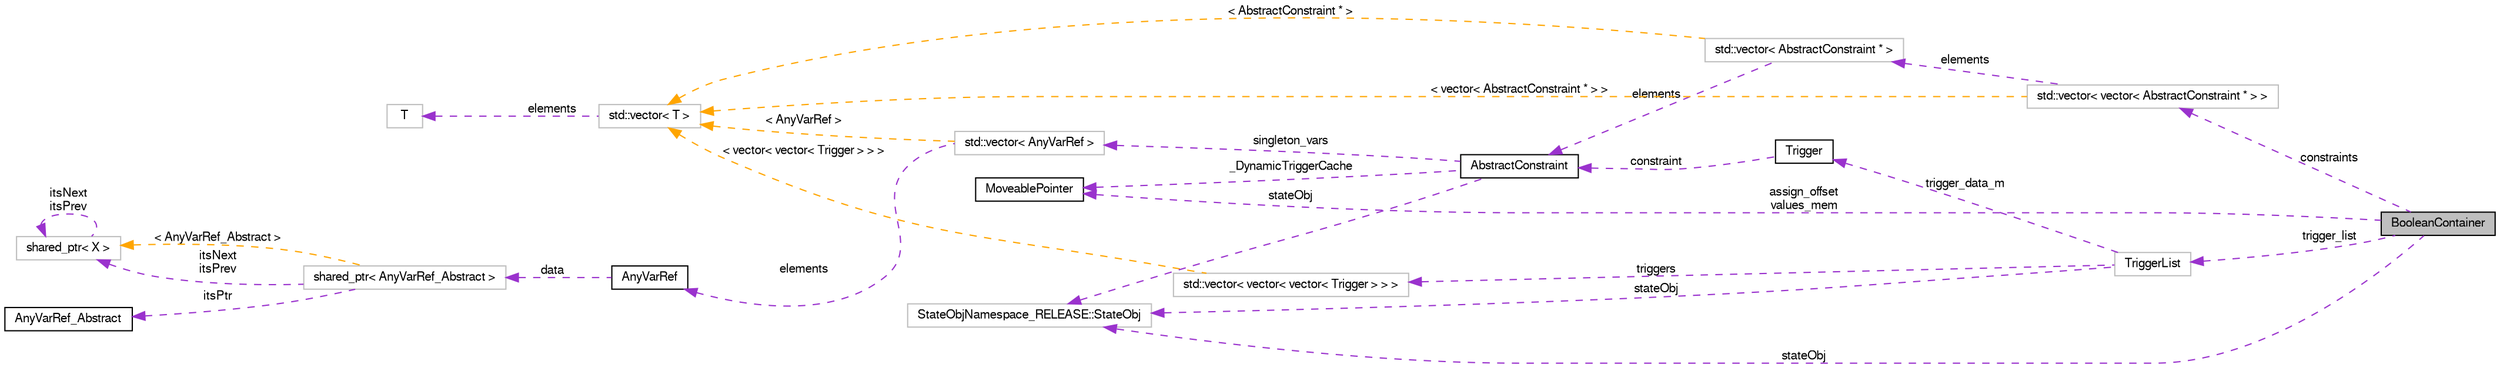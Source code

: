 digraph G
{
  edge [fontname="FreeSans",fontsize="10",labelfontname="FreeSans",labelfontsize="10"];
  node [fontname="FreeSans",fontsize="10",shape=record];
  rankdir=LR;
  Node1 [label="BooleanContainer",height=0.2,width=0.4,color="black", fillcolor="grey75", style="filled" fontcolor="black"];
  Node2 -> Node1 [dir=back,color="darkorchid3",fontsize="10",style="dashed",label="trigger_list",fontname="FreeSans"];
  Node2 [label="TriggerList",height=0.2,width=0.4,color="grey75", fillcolor="white", style="filled"];
  Node3 -> Node2 [dir=back,color="darkorchid3",fontsize="10",style="dashed",label="trigger_data_m",fontname="FreeSans"];
  Node3 [label="Trigger",height=0.2,width=0.4,color="black", fillcolor="white", style="filled",URL="$class_trigger.html",tooltip="The classes which are used to build the queue."];
  Node4 -> Node3 [dir=back,color="darkorchid3",fontsize="10",style="dashed",label="constraint",fontname="FreeSans"];
  Node4 [label="AbstractConstraint",height=0.2,width=0.4,color="black", fillcolor="white", style="filled",URL="$class_abstract_constraint.html",tooltip="Base type from which all constraints are derived."];
  Node5 -> Node4 [dir=back,color="darkorchid3",fontsize="10",style="dashed",label="singleton_vars",fontname="FreeSans"];
  Node5 [label="std::vector\< AnyVarRef \>",height=0.2,width=0.4,color="grey75", fillcolor="white", style="filled"];
  Node6 -> Node5 [dir=back,color="darkorchid3",fontsize="10",style="dashed",label="elements",fontname="FreeSans"];
  Node6 [label="AnyVarRef",height=0.2,width=0.4,color="black", fillcolor="white", style="filled",URL="$class_any_var_ref.html",tooltip="Provides a method of wrapping any variable type in a general wrapper."];
  Node7 -> Node6 [dir=back,color="darkorchid3",fontsize="10",style="dashed",label="data",fontname="FreeSans"];
  Node7 [label="shared_ptr\< AnyVarRef_Abstract \>",height=0.2,width=0.4,color="grey75", fillcolor="white", style="filled"];
  Node8 -> Node7 [dir=back,color="darkorchid3",fontsize="10",style="dashed",label="itsNext\nitsPrev",fontname="FreeSans"];
  Node8 [label="shared_ptr\< X \>",height=0.2,width=0.4,color="grey75", fillcolor="white", style="filled"];
  Node8 -> Node8 [dir=back,color="darkorchid3",fontsize="10",style="dashed",label="itsNext\nitsPrev",fontname="FreeSans"];
  Node9 -> Node7 [dir=back,color="darkorchid3",fontsize="10",style="dashed",label="itsPtr",fontname="FreeSans"];
  Node9 [label="AnyVarRef_Abstract",height=0.2,width=0.4,color="black", fillcolor="white", style="filled",URL="$struct_any_var_ref___abstract.html",tooltip="Internal type used by AnyVarRef."];
  Node8 -> Node7 [dir=back,color="orange",fontsize="10",style="dashed",label="\< AnyVarRef_Abstract \>",fontname="FreeSans"];
  Node10 -> Node5 [dir=back,color="orange",fontsize="10",style="dashed",label="\< AnyVarRef \>",fontname="FreeSans"];
  Node10 [label="std::vector\< T \>",height=0.2,width=0.4,color="grey75", fillcolor="white", style="filled",tooltip="STL class."];
  Node11 -> Node10 [dir=back,color="darkorchid3",fontsize="10",style="dashed",label="elements",fontname="FreeSans"];
  Node11 [label="T",height=0.2,width=0.4,color="grey75", fillcolor="white", style="filled"];
  Node12 -> Node4 [dir=back,color="darkorchid3",fontsize="10",style="dashed",label="_DynamicTriggerCache",fontname="FreeSans"];
  Node12 [label="MoveablePointer",height=0.2,width=0.4,color="black", fillcolor="white", style="filled",URL="$class_moveable_pointer.html",tooltip="Class which represents a moveable pointer."];
  Node13 -> Node4 [dir=back,color="darkorchid3",fontsize="10",style="dashed",label="stateObj",fontname="FreeSans"];
  Node13 [label="StateObjNamespace_RELEASE::StateObj",height=0.2,width=0.4,color="grey75", fillcolor="white", style="filled"];
  Node13 -> Node2 [dir=back,color="darkorchid3",fontsize="10",style="dashed",label="stateObj",fontname="FreeSans"];
  Node14 -> Node2 [dir=back,color="darkorchid3",fontsize="10",style="dashed",label="triggers",fontname="FreeSans"];
  Node14 [label="std::vector\< vector\< vector\< Trigger \> \> \>",height=0.2,width=0.4,color="grey75", fillcolor="white", style="filled"];
  Node10 -> Node14 [dir=back,color="orange",fontsize="10",style="dashed",label="\< vector\< vector\< Trigger \> \> \>",fontname="FreeSans"];
  Node15 -> Node1 [dir=back,color="darkorchid3",fontsize="10",style="dashed",label="constraints",fontname="FreeSans"];
  Node15 [label="std::vector\< vector\< AbstractConstraint * \> \>",height=0.2,width=0.4,color="grey75", fillcolor="white", style="filled"];
  Node16 -> Node15 [dir=back,color="darkorchid3",fontsize="10",style="dashed",label="elements",fontname="FreeSans"];
  Node16 [label="std::vector\< AbstractConstraint * \>",height=0.2,width=0.4,color="grey75", fillcolor="white", style="filled"];
  Node4 -> Node16 [dir=back,color="darkorchid3",fontsize="10",style="dashed",label="elements",fontname="FreeSans"];
  Node10 -> Node16 [dir=back,color="orange",fontsize="10",style="dashed",label="\< AbstractConstraint * \>",fontname="FreeSans"];
  Node10 -> Node15 [dir=back,color="orange",fontsize="10",style="dashed",label="\< vector\< AbstractConstraint * \> \>",fontname="FreeSans"];
  Node12 -> Node1 [dir=back,color="darkorchid3",fontsize="10",style="dashed",label="assign_offset\nvalues_mem",fontname="FreeSans"];
  Node13 -> Node1 [dir=back,color="darkorchid3",fontsize="10",style="dashed",label="stateObj",fontname="FreeSans"];
}
